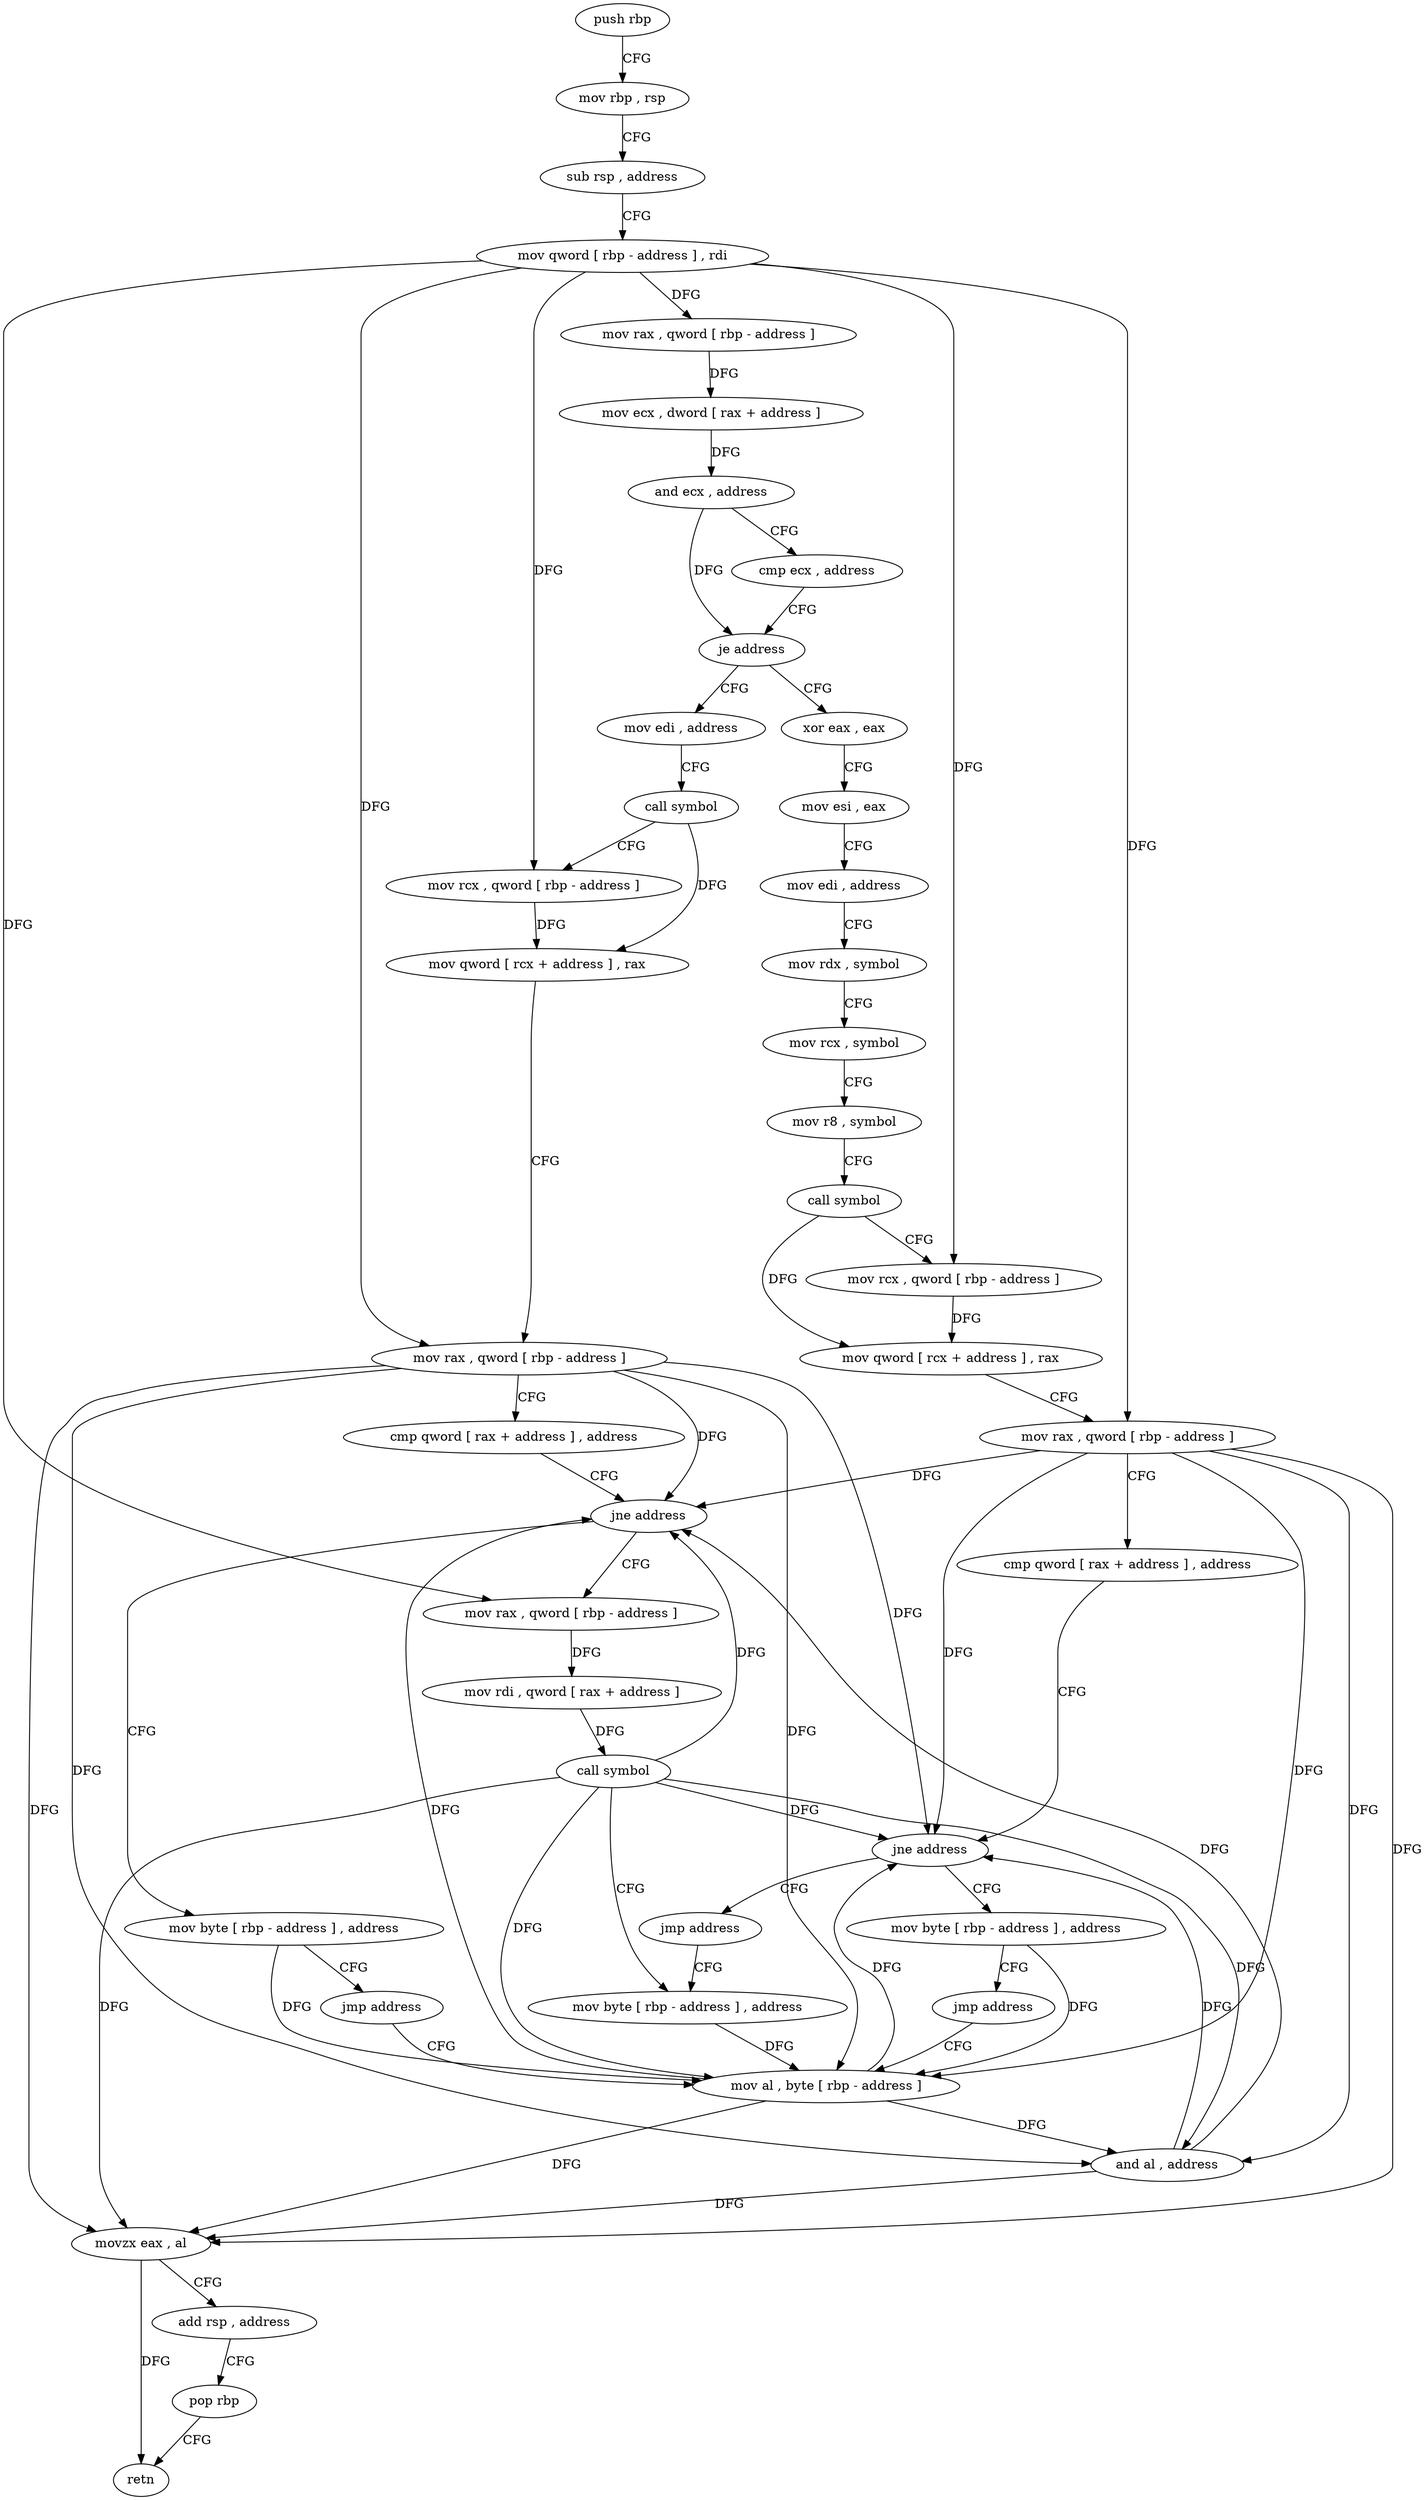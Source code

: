 digraph "func" {
"4214912" [label = "push rbp" ]
"4214913" [label = "mov rbp , rsp" ]
"4214916" [label = "sub rsp , address" ]
"4214920" [label = "mov qword [ rbp - address ] , rdi" ]
"4214924" [label = "mov rax , qword [ rbp - address ]" ]
"4214928" [label = "mov ecx , dword [ rax + address ]" ]
"4214931" [label = "and ecx , address" ]
"4214937" [label = "cmp ecx , address" ]
"4214940" [label = "je address" ]
"4215027" [label = "mov edi , address" ]
"4214946" [label = "xor eax , eax" ]
"4215032" [label = "call symbol" ]
"4215037" [label = "mov rcx , qword [ rbp - address ]" ]
"4215041" [label = "mov qword [ rcx + address ] , rax" ]
"4215045" [label = "mov rax , qword [ rbp - address ]" ]
"4215049" [label = "cmp qword [ rax + address ] , address" ]
"4215054" [label = "jne address" ]
"4215069" [label = "mov rax , qword [ rbp - address ]" ]
"4215060" [label = "mov byte [ rbp - address ] , address" ]
"4214948" [label = "mov esi , eax" ]
"4214950" [label = "mov edi , address" ]
"4214955" [label = "mov rdx , symbol" ]
"4214965" [label = "mov rcx , symbol" ]
"4214975" [label = "mov r8 , symbol" ]
"4214985" [label = "call symbol" ]
"4214990" [label = "mov rcx , qword [ rbp - address ]" ]
"4214994" [label = "mov qword [ rcx + address ] , rax" ]
"4214998" [label = "mov rax , qword [ rbp - address ]" ]
"4215002" [label = "cmp qword [ rax + address ] , address" ]
"4215007" [label = "jne address" ]
"4215022" [label = "jmp address" ]
"4215013" [label = "mov byte [ rbp - address ] , address" ]
"4215073" [label = "mov rdi , qword [ rax + address ]" ]
"4215077" [label = "call symbol" ]
"4215082" [label = "mov byte [ rbp - address ] , address" ]
"4215064" [label = "jmp address" ]
"4215086" [label = "mov al , byte [ rbp - address ]" ]
"4215017" [label = "jmp address" ]
"4215089" [label = "and al , address" ]
"4215091" [label = "movzx eax , al" ]
"4215094" [label = "add rsp , address" ]
"4215098" [label = "pop rbp" ]
"4215099" [label = "retn" ]
"4214912" -> "4214913" [ label = "CFG" ]
"4214913" -> "4214916" [ label = "CFG" ]
"4214916" -> "4214920" [ label = "CFG" ]
"4214920" -> "4214924" [ label = "DFG" ]
"4214920" -> "4215037" [ label = "DFG" ]
"4214920" -> "4215045" [ label = "DFG" ]
"4214920" -> "4214990" [ label = "DFG" ]
"4214920" -> "4214998" [ label = "DFG" ]
"4214920" -> "4215069" [ label = "DFG" ]
"4214924" -> "4214928" [ label = "DFG" ]
"4214928" -> "4214931" [ label = "DFG" ]
"4214931" -> "4214937" [ label = "CFG" ]
"4214931" -> "4214940" [ label = "DFG" ]
"4214937" -> "4214940" [ label = "CFG" ]
"4214940" -> "4215027" [ label = "CFG" ]
"4214940" -> "4214946" [ label = "CFG" ]
"4215027" -> "4215032" [ label = "CFG" ]
"4214946" -> "4214948" [ label = "CFG" ]
"4215032" -> "4215037" [ label = "CFG" ]
"4215032" -> "4215041" [ label = "DFG" ]
"4215037" -> "4215041" [ label = "DFG" ]
"4215041" -> "4215045" [ label = "CFG" ]
"4215045" -> "4215049" [ label = "CFG" ]
"4215045" -> "4215054" [ label = "DFG" ]
"4215045" -> "4215007" [ label = "DFG" ]
"4215045" -> "4215086" [ label = "DFG" ]
"4215045" -> "4215089" [ label = "DFG" ]
"4215045" -> "4215091" [ label = "DFG" ]
"4215049" -> "4215054" [ label = "CFG" ]
"4215054" -> "4215069" [ label = "CFG" ]
"4215054" -> "4215060" [ label = "CFG" ]
"4215069" -> "4215073" [ label = "DFG" ]
"4215060" -> "4215064" [ label = "CFG" ]
"4215060" -> "4215086" [ label = "DFG" ]
"4214948" -> "4214950" [ label = "CFG" ]
"4214950" -> "4214955" [ label = "CFG" ]
"4214955" -> "4214965" [ label = "CFG" ]
"4214965" -> "4214975" [ label = "CFG" ]
"4214975" -> "4214985" [ label = "CFG" ]
"4214985" -> "4214990" [ label = "CFG" ]
"4214985" -> "4214994" [ label = "DFG" ]
"4214990" -> "4214994" [ label = "DFG" ]
"4214994" -> "4214998" [ label = "CFG" ]
"4214998" -> "4215002" [ label = "CFG" ]
"4214998" -> "4215054" [ label = "DFG" ]
"4214998" -> "4215007" [ label = "DFG" ]
"4214998" -> "4215086" [ label = "DFG" ]
"4214998" -> "4215089" [ label = "DFG" ]
"4214998" -> "4215091" [ label = "DFG" ]
"4215002" -> "4215007" [ label = "CFG" ]
"4215007" -> "4215022" [ label = "CFG" ]
"4215007" -> "4215013" [ label = "CFG" ]
"4215022" -> "4215082" [ label = "CFG" ]
"4215013" -> "4215017" [ label = "CFG" ]
"4215013" -> "4215086" [ label = "DFG" ]
"4215073" -> "4215077" [ label = "DFG" ]
"4215077" -> "4215082" [ label = "CFG" ]
"4215077" -> "4215054" [ label = "DFG" ]
"4215077" -> "4215007" [ label = "DFG" ]
"4215077" -> "4215086" [ label = "DFG" ]
"4215077" -> "4215089" [ label = "DFG" ]
"4215077" -> "4215091" [ label = "DFG" ]
"4215082" -> "4215086" [ label = "DFG" ]
"4215064" -> "4215086" [ label = "CFG" ]
"4215086" -> "4215089" [ label = "DFG" ]
"4215086" -> "4215054" [ label = "DFG" ]
"4215086" -> "4215007" [ label = "DFG" ]
"4215086" -> "4215091" [ label = "DFG" ]
"4215017" -> "4215086" [ label = "CFG" ]
"4215089" -> "4215091" [ label = "DFG" ]
"4215089" -> "4215054" [ label = "DFG" ]
"4215089" -> "4215007" [ label = "DFG" ]
"4215091" -> "4215094" [ label = "CFG" ]
"4215091" -> "4215099" [ label = "DFG" ]
"4215094" -> "4215098" [ label = "CFG" ]
"4215098" -> "4215099" [ label = "CFG" ]
}
